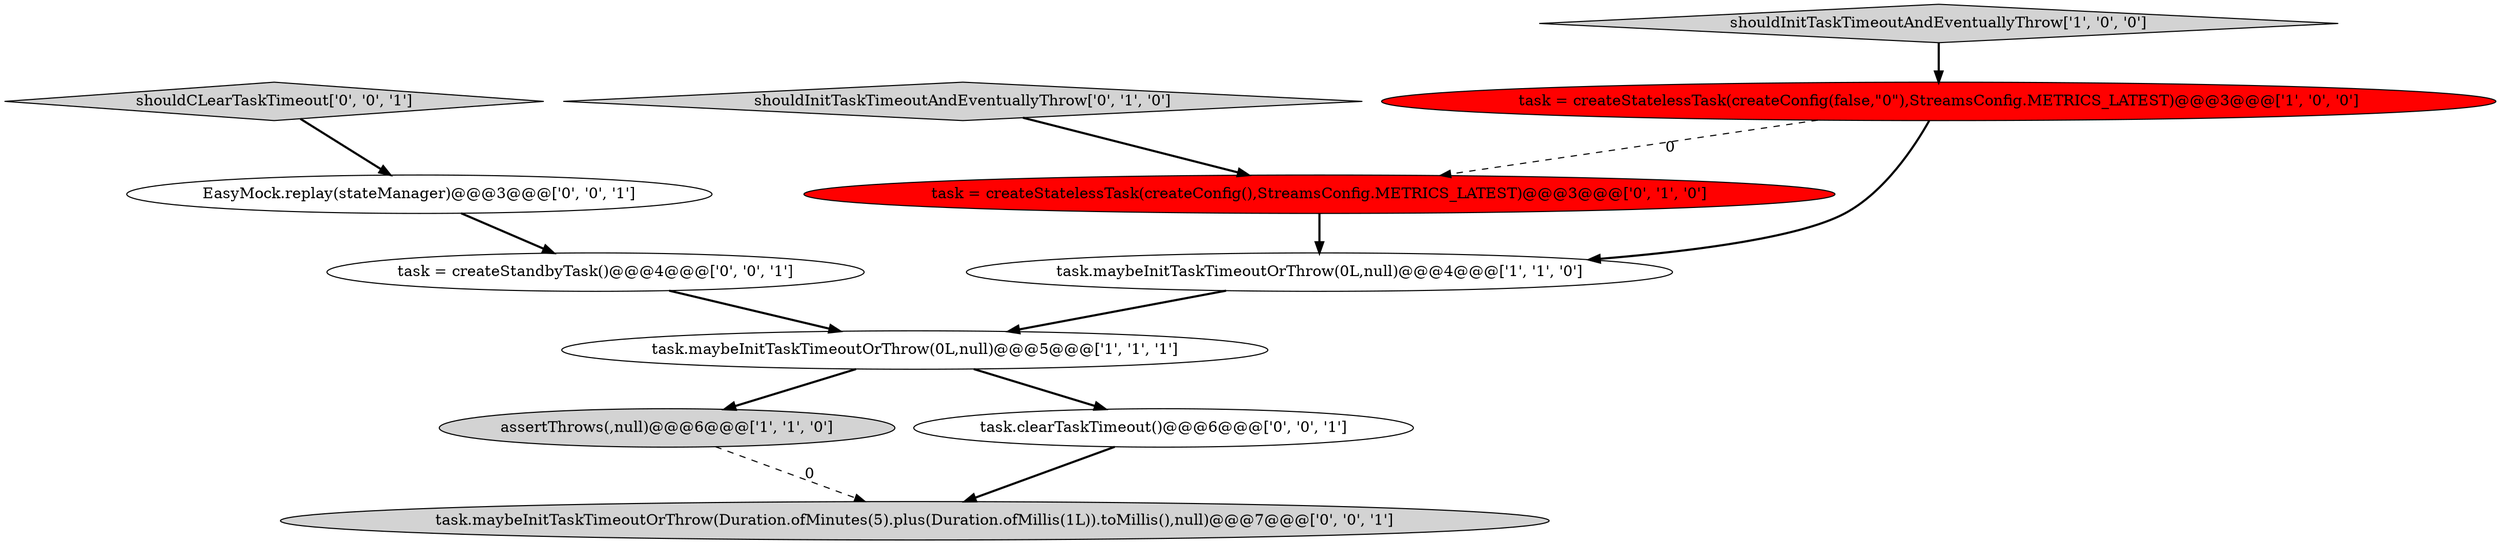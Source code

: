 digraph {
4 [style = filled, label = "assertThrows(,null)@@@6@@@['1', '1', '0']", fillcolor = lightgray, shape = ellipse image = "AAA0AAABBB1BBB"];
5 [style = filled, label = "shouldInitTaskTimeoutAndEventuallyThrow['0', '1', '0']", fillcolor = lightgray, shape = diamond image = "AAA0AAABBB2BBB"];
8 [style = filled, label = "task.clearTaskTimeout()@@@6@@@['0', '0', '1']", fillcolor = white, shape = ellipse image = "AAA0AAABBB3BBB"];
9 [style = filled, label = "shouldCLearTaskTimeout['0', '0', '1']", fillcolor = lightgray, shape = diamond image = "AAA0AAABBB3BBB"];
2 [style = filled, label = "task.maybeInitTaskTimeoutOrThrow(0L,null)@@@5@@@['1', '1', '1']", fillcolor = white, shape = ellipse image = "AAA0AAABBB1BBB"];
7 [style = filled, label = "EasyMock.replay(stateManager)@@@3@@@['0', '0', '1']", fillcolor = white, shape = ellipse image = "AAA0AAABBB3BBB"];
10 [style = filled, label = "task = createStandbyTask()@@@4@@@['0', '0', '1']", fillcolor = white, shape = ellipse image = "AAA0AAABBB3BBB"];
6 [style = filled, label = "task = createStatelessTask(createConfig(),StreamsConfig.METRICS_LATEST)@@@3@@@['0', '1', '0']", fillcolor = red, shape = ellipse image = "AAA1AAABBB2BBB"];
3 [style = filled, label = "shouldInitTaskTimeoutAndEventuallyThrow['1', '0', '0']", fillcolor = lightgray, shape = diamond image = "AAA0AAABBB1BBB"];
11 [style = filled, label = "task.maybeInitTaskTimeoutOrThrow(Duration.ofMinutes(5).plus(Duration.ofMillis(1L)).toMillis(),null)@@@7@@@['0', '0', '1']", fillcolor = lightgray, shape = ellipse image = "AAA0AAABBB3BBB"];
0 [style = filled, label = "task.maybeInitTaskTimeoutOrThrow(0L,null)@@@4@@@['1', '1', '0']", fillcolor = white, shape = ellipse image = "AAA0AAABBB1BBB"];
1 [style = filled, label = "task = createStatelessTask(createConfig(false,\"0\"),StreamsConfig.METRICS_LATEST)@@@3@@@['1', '0', '0']", fillcolor = red, shape = ellipse image = "AAA1AAABBB1BBB"];
10->2 [style = bold, label=""];
6->0 [style = bold, label=""];
1->0 [style = bold, label=""];
4->11 [style = dashed, label="0"];
5->6 [style = bold, label=""];
3->1 [style = bold, label=""];
9->7 [style = bold, label=""];
8->11 [style = bold, label=""];
2->4 [style = bold, label=""];
7->10 [style = bold, label=""];
1->6 [style = dashed, label="0"];
2->8 [style = bold, label=""];
0->2 [style = bold, label=""];
}
